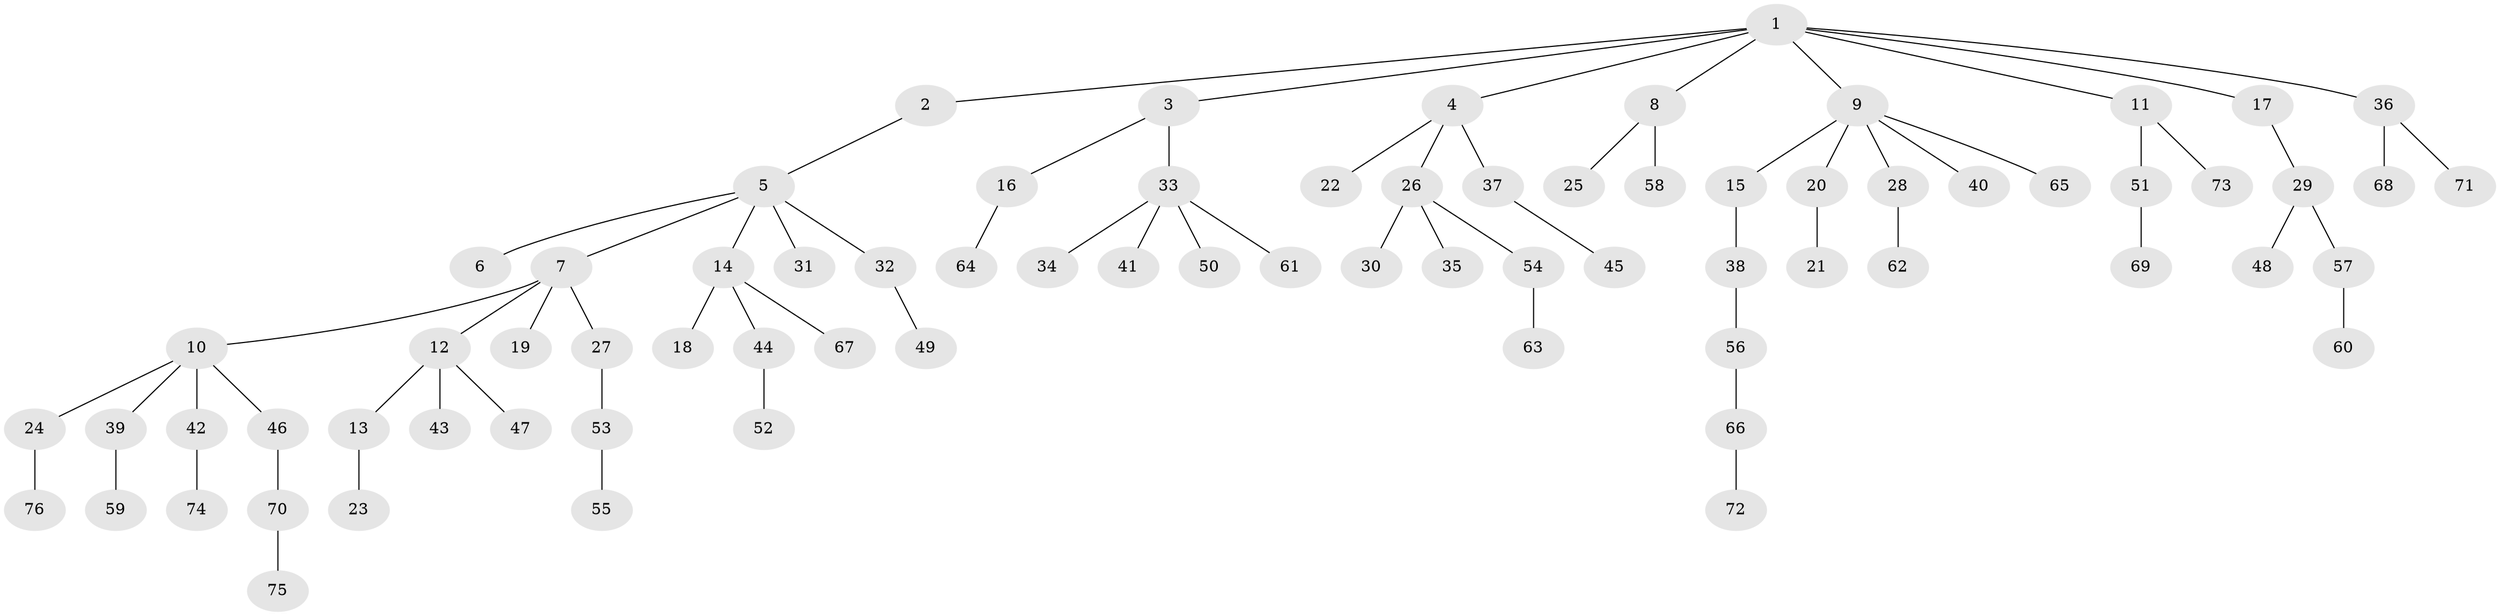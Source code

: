 // Generated by graph-tools (version 1.1) at 2025/26/03/09/25 03:26:29]
// undirected, 76 vertices, 75 edges
graph export_dot {
graph [start="1"]
  node [color=gray90,style=filled];
  1;
  2;
  3;
  4;
  5;
  6;
  7;
  8;
  9;
  10;
  11;
  12;
  13;
  14;
  15;
  16;
  17;
  18;
  19;
  20;
  21;
  22;
  23;
  24;
  25;
  26;
  27;
  28;
  29;
  30;
  31;
  32;
  33;
  34;
  35;
  36;
  37;
  38;
  39;
  40;
  41;
  42;
  43;
  44;
  45;
  46;
  47;
  48;
  49;
  50;
  51;
  52;
  53;
  54;
  55;
  56;
  57;
  58;
  59;
  60;
  61;
  62;
  63;
  64;
  65;
  66;
  67;
  68;
  69;
  70;
  71;
  72;
  73;
  74;
  75;
  76;
  1 -- 2;
  1 -- 3;
  1 -- 4;
  1 -- 8;
  1 -- 9;
  1 -- 11;
  1 -- 17;
  1 -- 36;
  2 -- 5;
  3 -- 16;
  3 -- 33;
  4 -- 22;
  4 -- 26;
  4 -- 37;
  5 -- 6;
  5 -- 7;
  5 -- 14;
  5 -- 31;
  5 -- 32;
  7 -- 10;
  7 -- 12;
  7 -- 19;
  7 -- 27;
  8 -- 25;
  8 -- 58;
  9 -- 15;
  9 -- 20;
  9 -- 28;
  9 -- 40;
  9 -- 65;
  10 -- 24;
  10 -- 39;
  10 -- 42;
  10 -- 46;
  11 -- 51;
  11 -- 73;
  12 -- 13;
  12 -- 43;
  12 -- 47;
  13 -- 23;
  14 -- 18;
  14 -- 44;
  14 -- 67;
  15 -- 38;
  16 -- 64;
  17 -- 29;
  20 -- 21;
  24 -- 76;
  26 -- 30;
  26 -- 35;
  26 -- 54;
  27 -- 53;
  28 -- 62;
  29 -- 48;
  29 -- 57;
  32 -- 49;
  33 -- 34;
  33 -- 41;
  33 -- 50;
  33 -- 61;
  36 -- 68;
  36 -- 71;
  37 -- 45;
  38 -- 56;
  39 -- 59;
  42 -- 74;
  44 -- 52;
  46 -- 70;
  51 -- 69;
  53 -- 55;
  54 -- 63;
  56 -- 66;
  57 -- 60;
  66 -- 72;
  70 -- 75;
}
